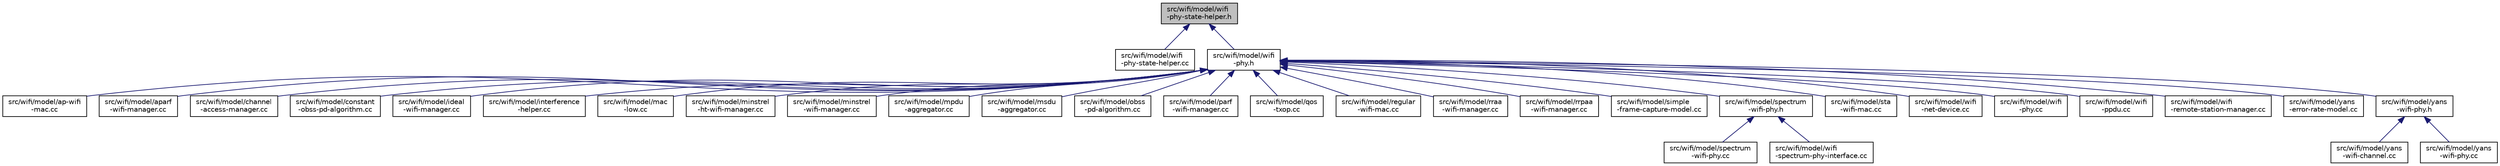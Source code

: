 digraph "src/wifi/model/wifi-phy-state-helper.h"
{
 // LATEX_PDF_SIZE
  edge [fontname="Helvetica",fontsize="10",labelfontname="Helvetica",labelfontsize="10"];
  node [fontname="Helvetica",fontsize="10",shape=record];
  Node1 [label="src/wifi/model/wifi\l-phy-state-helper.h",height=0.2,width=0.4,color="black", fillcolor="grey75", style="filled", fontcolor="black",tooltip=" "];
  Node1 -> Node2 [dir="back",color="midnightblue",fontsize="10",style="solid",fontname="Helvetica"];
  Node2 [label="src/wifi/model/wifi\l-phy-state-helper.cc",height=0.2,width=0.4,color="black", fillcolor="white", style="filled",URL="$wifi-phy-state-helper_8cc.html",tooltip=" "];
  Node1 -> Node3 [dir="back",color="midnightblue",fontsize="10",style="solid",fontname="Helvetica"];
  Node3 [label="src/wifi/model/wifi\l-phy.h",height=0.2,width=0.4,color="black", fillcolor="white", style="filled",URL="$wifi-phy_8h.html",tooltip=" "];
  Node3 -> Node4 [dir="back",color="midnightblue",fontsize="10",style="solid",fontname="Helvetica"];
  Node4 [label="src/wifi/model/ap-wifi\l-mac.cc",height=0.2,width=0.4,color="black", fillcolor="white", style="filled",URL="$ap-wifi-mac_8cc.html",tooltip=" "];
  Node3 -> Node5 [dir="back",color="midnightblue",fontsize="10",style="solid",fontname="Helvetica"];
  Node5 [label="src/wifi/model/aparf\l-wifi-manager.cc",height=0.2,width=0.4,color="black", fillcolor="white", style="filled",URL="$aparf-wifi-manager_8cc.html",tooltip=" "];
  Node3 -> Node6 [dir="back",color="midnightblue",fontsize="10",style="solid",fontname="Helvetica"];
  Node6 [label="src/wifi/model/channel\l-access-manager.cc",height=0.2,width=0.4,color="black", fillcolor="white", style="filled",URL="$channel-access-manager_8cc.html",tooltip=" "];
  Node3 -> Node7 [dir="back",color="midnightblue",fontsize="10",style="solid",fontname="Helvetica"];
  Node7 [label="src/wifi/model/constant\l-obss-pd-algorithm.cc",height=0.2,width=0.4,color="black", fillcolor="white", style="filled",URL="$constant-obss-pd-algorithm_8cc.html",tooltip=" "];
  Node3 -> Node8 [dir="back",color="midnightblue",fontsize="10",style="solid",fontname="Helvetica"];
  Node8 [label="src/wifi/model/ideal\l-wifi-manager.cc",height=0.2,width=0.4,color="black", fillcolor="white", style="filled",URL="$ideal-wifi-manager_8cc.html",tooltip=" "];
  Node3 -> Node9 [dir="back",color="midnightblue",fontsize="10",style="solid",fontname="Helvetica"];
  Node9 [label="src/wifi/model/interference\l-helper.cc",height=0.2,width=0.4,color="black", fillcolor="white", style="filled",URL="$interference-helper_8cc.html",tooltip=" "];
  Node3 -> Node10 [dir="back",color="midnightblue",fontsize="10",style="solid",fontname="Helvetica"];
  Node10 [label="src/wifi/model/mac\l-low.cc",height=0.2,width=0.4,color="black", fillcolor="white", style="filled",URL="$mac-low_8cc.html",tooltip=" "];
  Node3 -> Node11 [dir="back",color="midnightblue",fontsize="10",style="solid",fontname="Helvetica"];
  Node11 [label="src/wifi/model/minstrel\l-ht-wifi-manager.cc",height=0.2,width=0.4,color="black", fillcolor="white", style="filled",URL="$minstrel-ht-wifi-manager_8cc.html",tooltip=" "];
  Node3 -> Node12 [dir="back",color="midnightblue",fontsize="10",style="solid",fontname="Helvetica"];
  Node12 [label="src/wifi/model/minstrel\l-wifi-manager.cc",height=0.2,width=0.4,color="black", fillcolor="white", style="filled",URL="$minstrel-wifi-manager_8cc.html",tooltip=" "];
  Node3 -> Node13 [dir="back",color="midnightblue",fontsize="10",style="solid",fontname="Helvetica"];
  Node13 [label="src/wifi/model/mpdu\l-aggregator.cc",height=0.2,width=0.4,color="black", fillcolor="white", style="filled",URL="$mpdu-aggregator_8cc.html",tooltip=" "];
  Node3 -> Node14 [dir="back",color="midnightblue",fontsize="10",style="solid",fontname="Helvetica"];
  Node14 [label="src/wifi/model/msdu\l-aggregator.cc",height=0.2,width=0.4,color="black", fillcolor="white", style="filled",URL="$msdu-aggregator_8cc.html",tooltip=" "];
  Node3 -> Node15 [dir="back",color="midnightblue",fontsize="10",style="solid",fontname="Helvetica"];
  Node15 [label="src/wifi/model/obss\l-pd-algorithm.cc",height=0.2,width=0.4,color="black", fillcolor="white", style="filled",URL="$obss-pd-algorithm_8cc.html",tooltip=" "];
  Node3 -> Node16 [dir="back",color="midnightblue",fontsize="10",style="solid",fontname="Helvetica"];
  Node16 [label="src/wifi/model/parf\l-wifi-manager.cc",height=0.2,width=0.4,color="black", fillcolor="white", style="filled",URL="$parf-wifi-manager_8cc.html",tooltip=" "];
  Node3 -> Node17 [dir="back",color="midnightblue",fontsize="10",style="solid",fontname="Helvetica"];
  Node17 [label="src/wifi/model/qos\l-txop.cc",height=0.2,width=0.4,color="black", fillcolor="white", style="filled",URL="$qos-txop_8cc.html",tooltip=" "];
  Node3 -> Node18 [dir="back",color="midnightblue",fontsize="10",style="solid",fontname="Helvetica"];
  Node18 [label="src/wifi/model/regular\l-wifi-mac.cc",height=0.2,width=0.4,color="black", fillcolor="white", style="filled",URL="$regular-wifi-mac_8cc.html",tooltip=" "];
  Node3 -> Node19 [dir="back",color="midnightblue",fontsize="10",style="solid",fontname="Helvetica"];
  Node19 [label="src/wifi/model/rraa\l-wifi-manager.cc",height=0.2,width=0.4,color="black", fillcolor="white", style="filled",URL="$rraa-wifi-manager_8cc.html",tooltip=" "];
  Node3 -> Node20 [dir="back",color="midnightblue",fontsize="10",style="solid",fontname="Helvetica"];
  Node20 [label="src/wifi/model/rrpaa\l-wifi-manager.cc",height=0.2,width=0.4,color="black", fillcolor="white", style="filled",URL="$rrpaa-wifi-manager_8cc.html",tooltip=" "];
  Node3 -> Node21 [dir="back",color="midnightblue",fontsize="10",style="solid",fontname="Helvetica"];
  Node21 [label="src/wifi/model/simple\l-frame-capture-model.cc",height=0.2,width=0.4,color="black", fillcolor="white", style="filled",URL="$simple-frame-capture-model_8cc.html",tooltip=" "];
  Node3 -> Node22 [dir="back",color="midnightblue",fontsize="10",style="solid",fontname="Helvetica"];
  Node22 [label="src/wifi/model/spectrum\l-wifi-phy.h",height=0.2,width=0.4,color="black", fillcolor="white", style="filled",URL="$spectrum-wifi-phy_8h.html",tooltip=" "];
  Node22 -> Node23 [dir="back",color="midnightblue",fontsize="10",style="solid",fontname="Helvetica"];
  Node23 [label="src/wifi/model/spectrum\l-wifi-phy.cc",height=0.2,width=0.4,color="black", fillcolor="white", style="filled",URL="$spectrum-wifi-phy_8cc.html",tooltip=" "];
  Node22 -> Node24 [dir="back",color="midnightblue",fontsize="10",style="solid",fontname="Helvetica"];
  Node24 [label="src/wifi/model/wifi\l-spectrum-phy-interface.cc",height=0.2,width=0.4,color="black", fillcolor="white", style="filled",URL="$wifi-spectrum-phy-interface_8cc.html",tooltip=" "];
  Node3 -> Node25 [dir="back",color="midnightblue",fontsize="10",style="solid",fontname="Helvetica"];
  Node25 [label="src/wifi/model/sta\l-wifi-mac.cc",height=0.2,width=0.4,color="black", fillcolor="white", style="filled",URL="$sta-wifi-mac_8cc.html",tooltip=" "];
  Node3 -> Node26 [dir="back",color="midnightblue",fontsize="10",style="solid",fontname="Helvetica"];
  Node26 [label="src/wifi/model/wifi\l-net-device.cc",height=0.2,width=0.4,color="black", fillcolor="white", style="filled",URL="$wifi-net-device_8cc.html",tooltip=" "];
  Node3 -> Node27 [dir="back",color="midnightblue",fontsize="10",style="solid",fontname="Helvetica"];
  Node27 [label="src/wifi/model/wifi\l-phy.cc",height=0.2,width=0.4,color="black", fillcolor="white", style="filled",URL="$wifi-phy_8cc.html",tooltip=" "];
  Node3 -> Node28 [dir="back",color="midnightblue",fontsize="10",style="solid",fontname="Helvetica"];
  Node28 [label="src/wifi/model/wifi\l-ppdu.cc",height=0.2,width=0.4,color="black", fillcolor="white", style="filled",URL="$wifi-ppdu_8cc.html",tooltip=" "];
  Node3 -> Node29 [dir="back",color="midnightblue",fontsize="10",style="solid",fontname="Helvetica"];
  Node29 [label="src/wifi/model/wifi\l-remote-station-manager.cc",height=0.2,width=0.4,color="black", fillcolor="white", style="filled",URL="$wifi-remote-station-manager_8cc.html",tooltip=" "];
  Node3 -> Node30 [dir="back",color="midnightblue",fontsize="10",style="solid",fontname="Helvetica"];
  Node30 [label="src/wifi/model/yans\l-error-rate-model.cc",height=0.2,width=0.4,color="black", fillcolor="white", style="filled",URL="$yans-error-rate-model_8cc.html",tooltip=" "];
  Node3 -> Node31 [dir="back",color="midnightblue",fontsize="10",style="solid",fontname="Helvetica"];
  Node31 [label="src/wifi/model/yans\l-wifi-phy.h",height=0.2,width=0.4,color="black", fillcolor="white", style="filled",URL="$yans-wifi-phy_8h.html",tooltip=" "];
  Node31 -> Node32 [dir="back",color="midnightblue",fontsize="10",style="solid",fontname="Helvetica"];
  Node32 [label="src/wifi/model/yans\l-wifi-channel.cc",height=0.2,width=0.4,color="black", fillcolor="white", style="filled",URL="$yans-wifi-channel_8cc.html",tooltip=" "];
  Node31 -> Node33 [dir="back",color="midnightblue",fontsize="10",style="solid",fontname="Helvetica"];
  Node33 [label="src/wifi/model/yans\l-wifi-phy.cc",height=0.2,width=0.4,color="black", fillcolor="white", style="filled",URL="$yans-wifi-phy_8cc.html",tooltip=" "];
}
